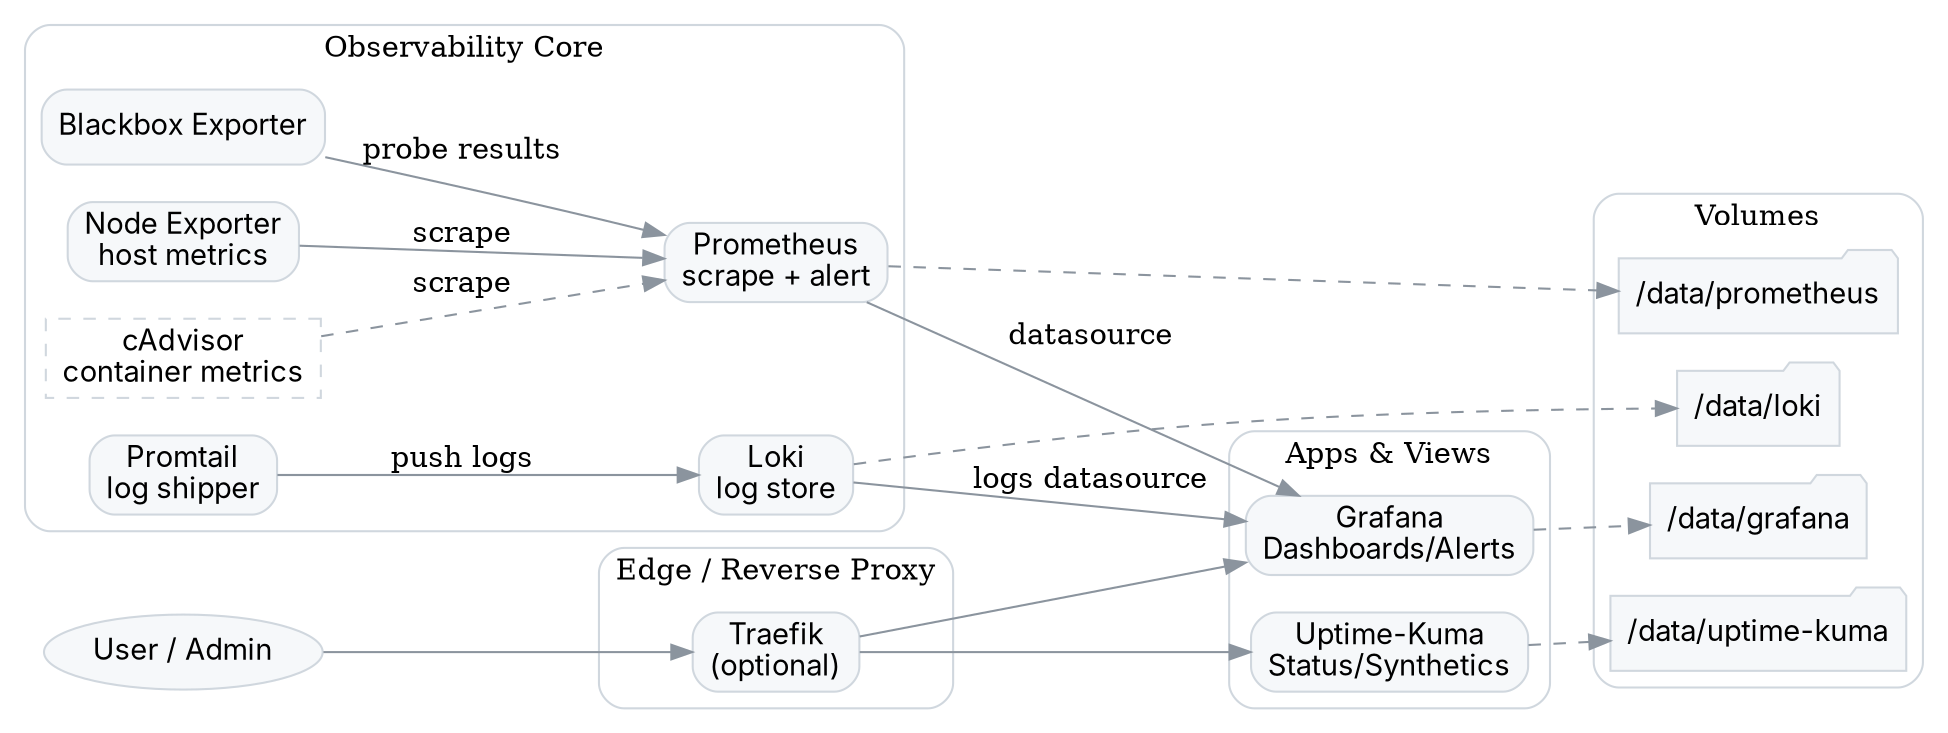 // docs/architecture.dot
// Render: dot -Tpng docs/architecture.dot -o docs/architecture.png
//         dot -Tsvg docs/architecture.dot -o docs/architecture.svg

digraph MonitoringStack {
  rankdir=LR;
  node [shape=box, style="rounded,filled", fillcolor="#f6f8fa", color="#d0d7de", fontname="Inter"];
  edge [color="#8b949e"]; 

  subgraph cluster_edge {
    label="Edge / Reverse Proxy"; labelloc=t; color="#d0d7de"; style="rounded";
    Traefik [label="Traefik\n(optional)"];
  }

  subgraph cluster_apps {
    label="Apps & Views"; color="#d0d7de"; style="rounded";
    Grafana [label="Grafana\nDashboards/Alerts"];
    Kuma [label="Uptime-Kuma\nStatus/Synthetics"];
  }

  subgraph cluster_observability {
    label="Observability Core"; color="#d0d7de"; style="rounded";
    Prom [label="Prometheus\nscrape + alert"];
    Blackbox [label="Blackbox Exporter"];
    Loki [label="Loki\nlog store"];
    Promtail [label="Promtail\nlog shipper"];
    NodeExp [label="Node Exporter\nhost metrics"];
    Cadvisor [label="cAdvisor\ncontainer metrics" style=dashed];
  }

  subgraph cluster_storage {
    label="Volumes"; color="#d0d7de"; style="rounded";
    vol_grafana [label="/data/grafana" shape=folder];
    vol_prom [label="/data/prometheus" shape=folder];
    vol_loki [label="/data/loki" shape=folder];
    vol_kuma [label="/data/uptime-kuma" shape=folder];
  }

  User[shape=ellipse, label="User / Admin"];
  User -> Traefik;
  Traefik -> Grafana;
  Traefik -> Kuma;

  Prom -> Grafana [label="datasource"];
  NodeExp -> Prom [label="scrape"];
  Cadvisor -> Prom [label="scrape" style=dashed];
  Blackbox -> Prom [label="probe results"];

  Promtail -> Loki [label="push logs"];
  Loki -> Grafana [label="logs datasource"];

  Grafana -> vol_grafana [style=dashed];
  Prom -> vol_prom [style=dashed];
  Loki -> vol_loki [style=dashed];
  Kuma -> vol_kuma [style=dashed];
}

